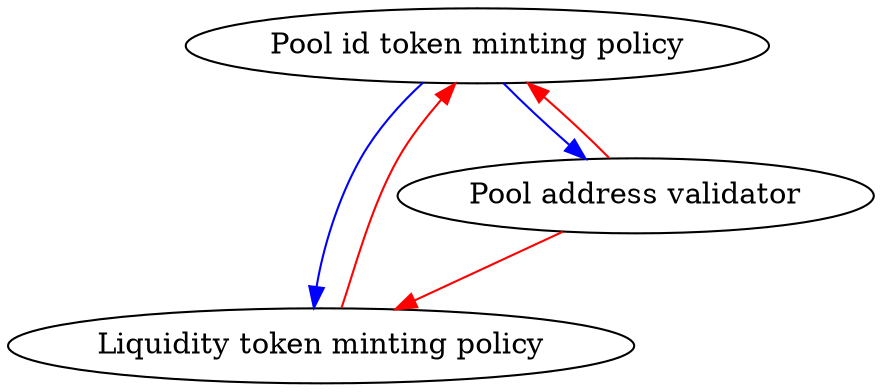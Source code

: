 digraph {
    "Pool id token minting policy" -> "Liquidity token minting policy" [color=blue];
    "Pool id token minting policy" -> "Pool address validator" [color=blue];
    "Pool address validator" -> "Pool id token minting policy" [color=red];
    "Pool address validator" -> "Liquidity token minting policy" [color=red];
    "Liquidity token minting policy" -> "Pool id token minting policy" [color=red];
}
